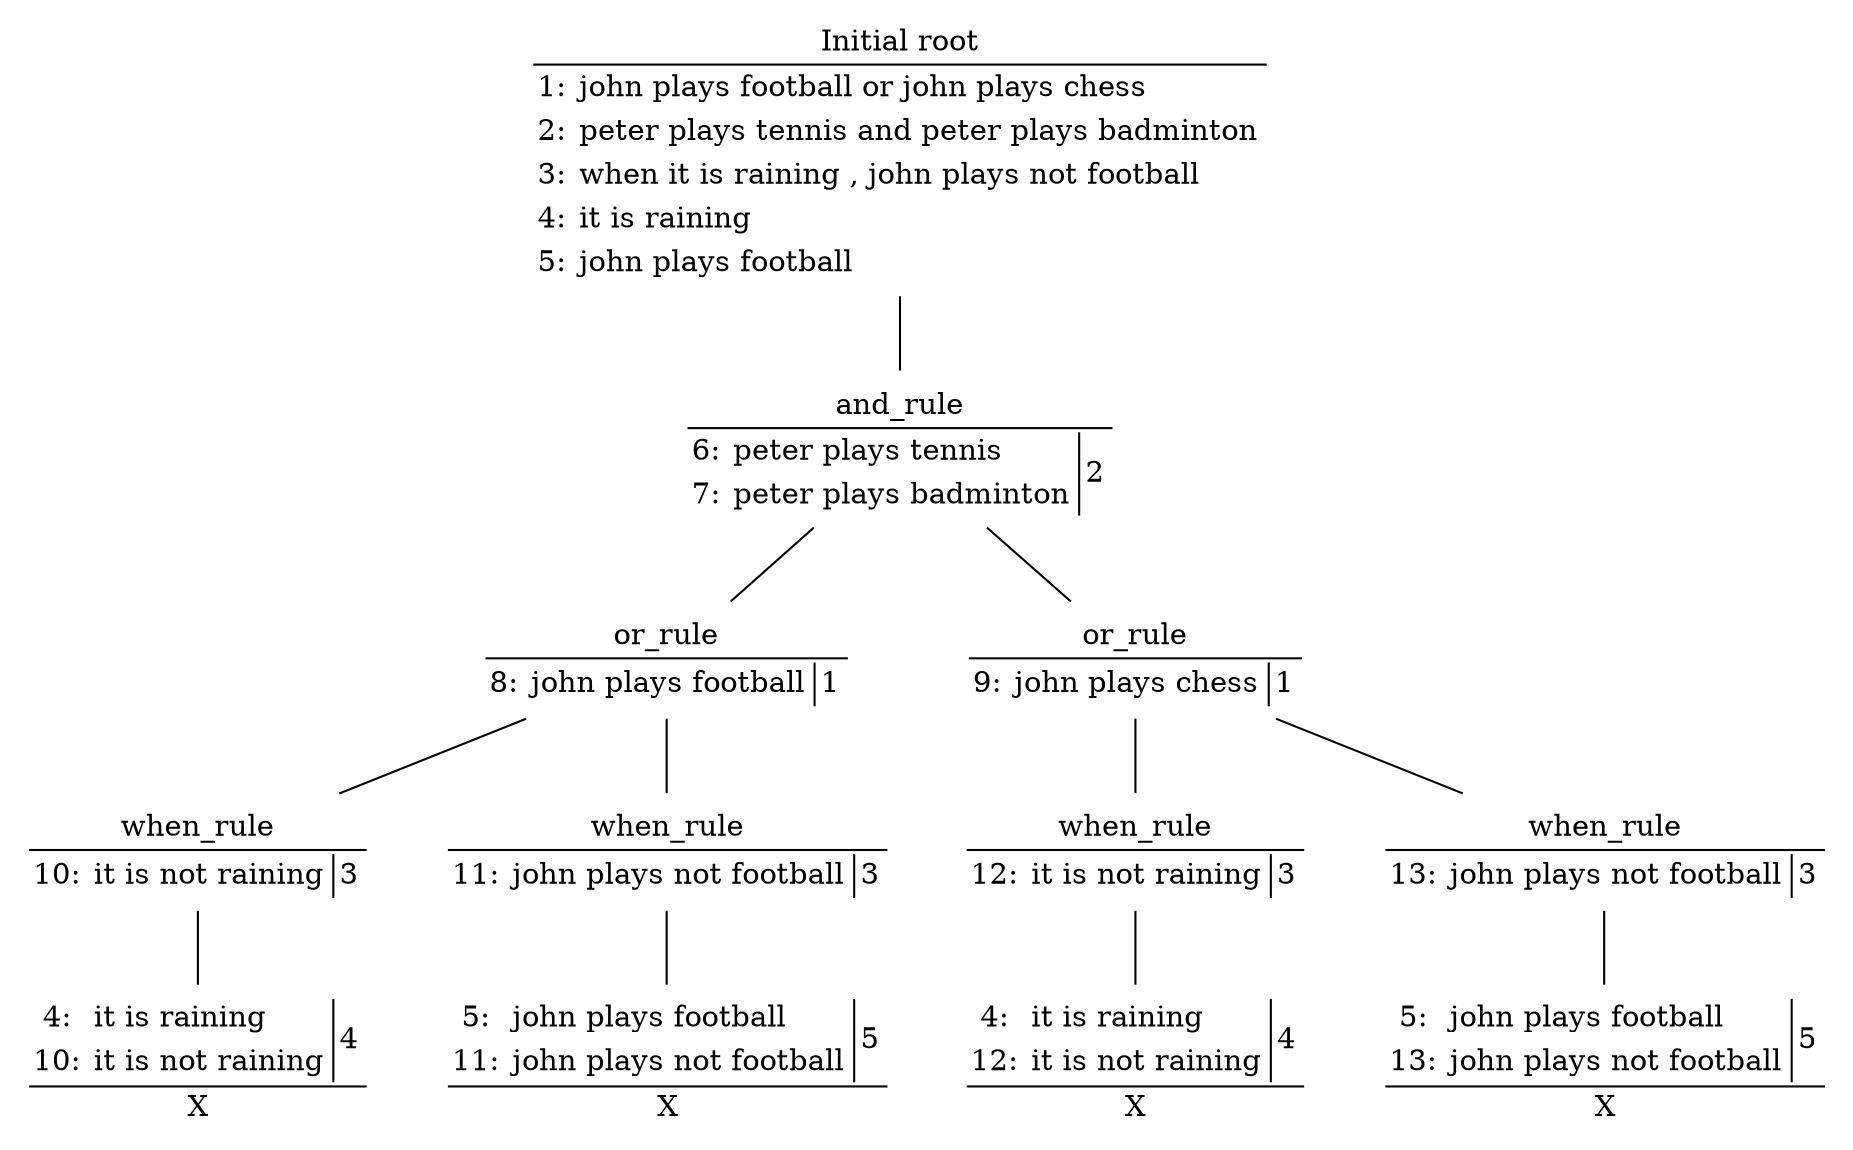 graph applied_rules {
0 [label=<
        <table border="0" CELLBORDER="1">
        <tr><td COLSPAN="3" ALIGN="CENTER" SIDES="B">Initial root</td></tr>
        <tr><td BORDER="0" CELLSPACING="10">1:</td><td BORDER="0" ALIGN="LEFT">john plays football or john plays chess</td></tr><tr><td BORDER="0" CELLSPACING="10">2:</td><td BORDER="0" ALIGN="LEFT">peter plays tennis and peter plays badminton</td></tr><tr><td BORDER="0" CELLSPACING="10">3:</td><td BORDER="0" ALIGN="LEFT">when it is raining , john plays not football</td></tr><tr><td BORDER="0" CELLSPACING="10">4:</td><td BORDER="0" ALIGN="LEFT">it is raining</td></tr><tr><td BORDER="0" CELLSPACING="10">5:</td><td BORDER="0" ALIGN="LEFT">john plays football</td></tr>
        
        </table>
        >, shape=none];
1 [label=<
        <table border="0" CELLBORDER="1">
        <tr><td COLSPAN="3" ALIGN="CENTER" SIDES="B">and_rule</td></tr>
        <tr><td BORDER="0" CELLSPACING="10">6:</td><td BORDER="0" ALIGN="LEFT">peter plays tennis</td><td ROWSPAN="2" SIDES="L">2</td></tr><tr><td BORDER="0" CELLSPACING="10">7:</td><td BORDER="0" ALIGN="LEFT">peter plays badminton</td></tr>
        
        </table>
        >, shape=none];
0 -- 1;
2 [label=<
        <table border="0" CELLBORDER="1">
        <tr><td COLSPAN="3" ALIGN="CENTER" SIDES="B">or_rule</td></tr>
        <tr><td BORDER="0" CELLSPACING="10">8:</td><td BORDER="0" ALIGN="LEFT">john plays football</td><td ROWSPAN="1" SIDES="L">1</td></tr>
        
        </table>
        >, shape=none];
1 -- 2;
3 [label=<
        <table border="0" CELLBORDER="1">
        <tr><td COLSPAN="3" ALIGN="CENTER" SIDES="B">or_rule</td></tr>
        <tr><td BORDER="0" CELLSPACING="10">9:</td><td BORDER="0" ALIGN="LEFT">john plays chess</td><td ROWSPAN="1" SIDES="L">1</td></tr>
        
        </table>
        >, shape=none];
1 -- 3;
4 [label=<
        <table border="0" CELLBORDER="1">
        <tr><td COLSPAN="3" ALIGN="CENTER" SIDES="B">when_rule</td></tr>
        <tr><td BORDER="0" CELLSPACING="10">10:</td><td BORDER="0" ALIGN="LEFT">it is not raining</td><td ROWSPAN="1" SIDES="L">3</td></tr>
        
        </table>
        >, shape=none];
2 -- 4;
5 [label=<
        <table border="0" CELLBORDER="1">
        <tr><td COLSPAN="3" ALIGN="CENTER" SIDES="B">when_rule</td></tr>
        <tr><td BORDER="0" CELLSPACING="10">11:</td><td BORDER="0" ALIGN="LEFT">john plays not football</td><td ROWSPAN="1" SIDES="L">3</td></tr>
        
        </table>
        >, shape=none];
2 -- 5;
6 [label=<
        <table border="0" CELLBORDER="1">
        
        <tr><td BORDER="0" CELLSPACING="10">4:</td><td BORDER="0" ALIGN="LEFT">it is raining</td><td ROWSPAN="2" SIDES="L">4</td></tr><tr><td BORDER="0" CELLSPACING="10">10:</td><td BORDER="0" ALIGN="LEFT">it is not raining</td></tr>
        <tr><td COLSPAN="3" ALIGN="CENTER" SIDES="T">X</td></tr>
        </table>
        >, shape=none];
4 -- 6;
7 [label=<
        <table border="0" CELLBORDER="1">
        
        <tr><td BORDER="0" CELLSPACING="10">5:</td><td BORDER="0" ALIGN="LEFT">john plays football</td><td ROWSPAN="2" SIDES="L">5</td></tr><tr><td BORDER="0" CELLSPACING="10">11:</td><td BORDER="0" ALIGN="LEFT">john plays not football</td></tr>
        <tr><td COLSPAN="3" ALIGN="CENTER" SIDES="T">X</td></tr>
        </table>
        >, shape=none];
5 -- 7;
8 [label=<
        <table border="0" CELLBORDER="1">
        <tr><td COLSPAN="3" ALIGN="CENTER" SIDES="B">when_rule</td></tr>
        <tr><td BORDER="0" CELLSPACING="10">12:</td><td BORDER="0" ALIGN="LEFT">it is not raining</td><td ROWSPAN="1" SIDES="L">3</td></tr>
        
        </table>
        >, shape=none];
3 -- 8;
9 [label=<
        <table border="0" CELLBORDER="1">
        <tr><td COLSPAN="3" ALIGN="CENTER" SIDES="B">when_rule</td></tr>
        <tr><td BORDER="0" CELLSPACING="10">13:</td><td BORDER="0" ALIGN="LEFT">john plays not football</td><td ROWSPAN="1" SIDES="L">3</td></tr>
        
        </table>
        >, shape=none];
3 -- 9;
10 [label=<
        <table border="0" CELLBORDER="1">
        
        <tr><td BORDER="0" CELLSPACING="10">4:</td><td BORDER="0" ALIGN="LEFT">it is raining</td><td ROWSPAN="2" SIDES="L">4</td></tr><tr><td BORDER="0" CELLSPACING="10">12:</td><td BORDER="0" ALIGN="LEFT">it is not raining</td></tr>
        <tr><td COLSPAN="3" ALIGN="CENTER" SIDES="T">X</td></tr>
        </table>
        >, shape=none];
8 -- 10;
11 [label=<
        <table border="0" CELLBORDER="1">
        
        <tr><td BORDER="0" CELLSPACING="10">5:</td><td BORDER="0" ALIGN="LEFT">john plays football</td><td ROWSPAN="2" SIDES="L">5</td></tr><tr><td BORDER="0" CELLSPACING="10">13:</td><td BORDER="0" ALIGN="LEFT">john plays not football</td></tr>
        <tr><td COLSPAN="3" ALIGN="CENTER" SIDES="T">X</td></tr>
        </table>
        >, shape=none];
9 -- 11;
}
